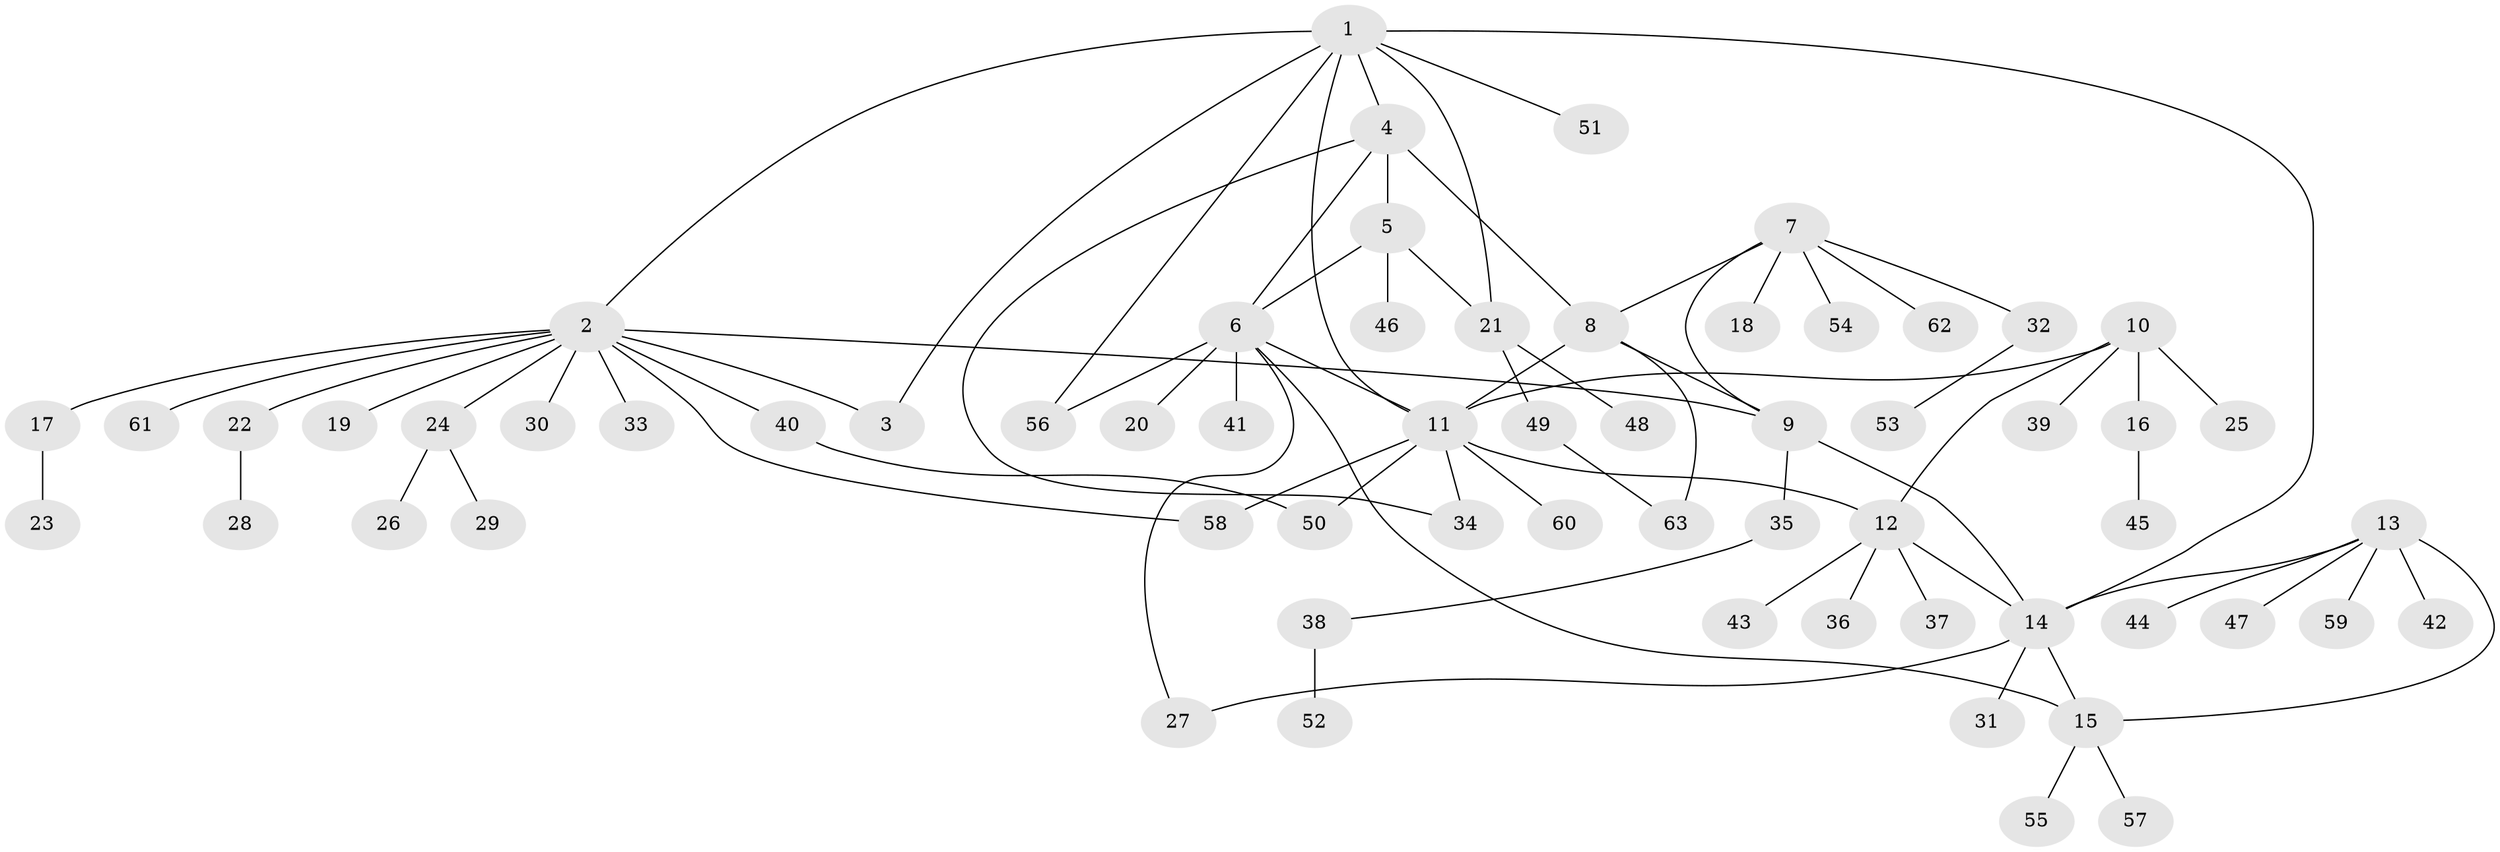// Generated by graph-tools (version 1.1) at 2025/11/02/27/25 16:11:31]
// undirected, 63 vertices, 80 edges
graph export_dot {
graph [start="1"]
  node [color=gray90,style=filled];
  1;
  2;
  3;
  4;
  5;
  6;
  7;
  8;
  9;
  10;
  11;
  12;
  13;
  14;
  15;
  16;
  17;
  18;
  19;
  20;
  21;
  22;
  23;
  24;
  25;
  26;
  27;
  28;
  29;
  30;
  31;
  32;
  33;
  34;
  35;
  36;
  37;
  38;
  39;
  40;
  41;
  42;
  43;
  44;
  45;
  46;
  47;
  48;
  49;
  50;
  51;
  52;
  53;
  54;
  55;
  56;
  57;
  58;
  59;
  60;
  61;
  62;
  63;
  1 -- 2;
  1 -- 3;
  1 -- 4;
  1 -- 11;
  1 -- 14;
  1 -- 21;
  1 -- 51;
  1 -- 56;
  2 -- 3;
  2 -- 9;
  2 -- 17;
  2 -- 19;
  2 -- 22;
  2 -- 24;
  2 -- 30;
  2 -- 33;
  2 -- 40;
  2 -- 58;
  2 -- 61;
  4 -- 5;
  4 -- 6;
  4 -- 8;
  4 -- 34;
  5 -- 6;
  5 -- 21;
  5 -- 46;
  6 -- 11;
  6 -- 15;
  6 -- 20;
  6 -- 27;
  6 -- 41;
  6 -- 56;
  7 -- 8;
  7 -- 9;
  7 -- 18;
  7 -- 32;
  7 -- 54;
  7 -- 62;
  8 -- 9;
  8 -- 11;
  8 -- 63;
  9 -- 14;
  9 -- 35;
  10 -- 11;
  10 -- 12;
  10 -- 16;
  10 -- 25;
  10 -- 39;
  11 -- 12;
  11 -- 34;
  11 -- 50;
  11 -- 58;
  11 -- 60;
  12 -- 14;
  12 -- 36;
  12 -- 37;
  12 -- 43;
  13 -- 14;
  13 -- 15;
  13 -- 42;
  13 -- 44;
  13 -- 47;
  13 -- 59;
  14 -- 15;
  14 -- 27;
  14 -- 31;
  15 -- 55;
  15 -- 57;
  16 -- 45;
  17 -- 23;
  21 -- 48;
  21 -- 49;
  22 -- 28;
  24 -- 26;
  24 -- 29;
  32 -- 53;
  35 -- 38;
  38 -- 52;
  40 -- 50;
  49 -- 63;
}
